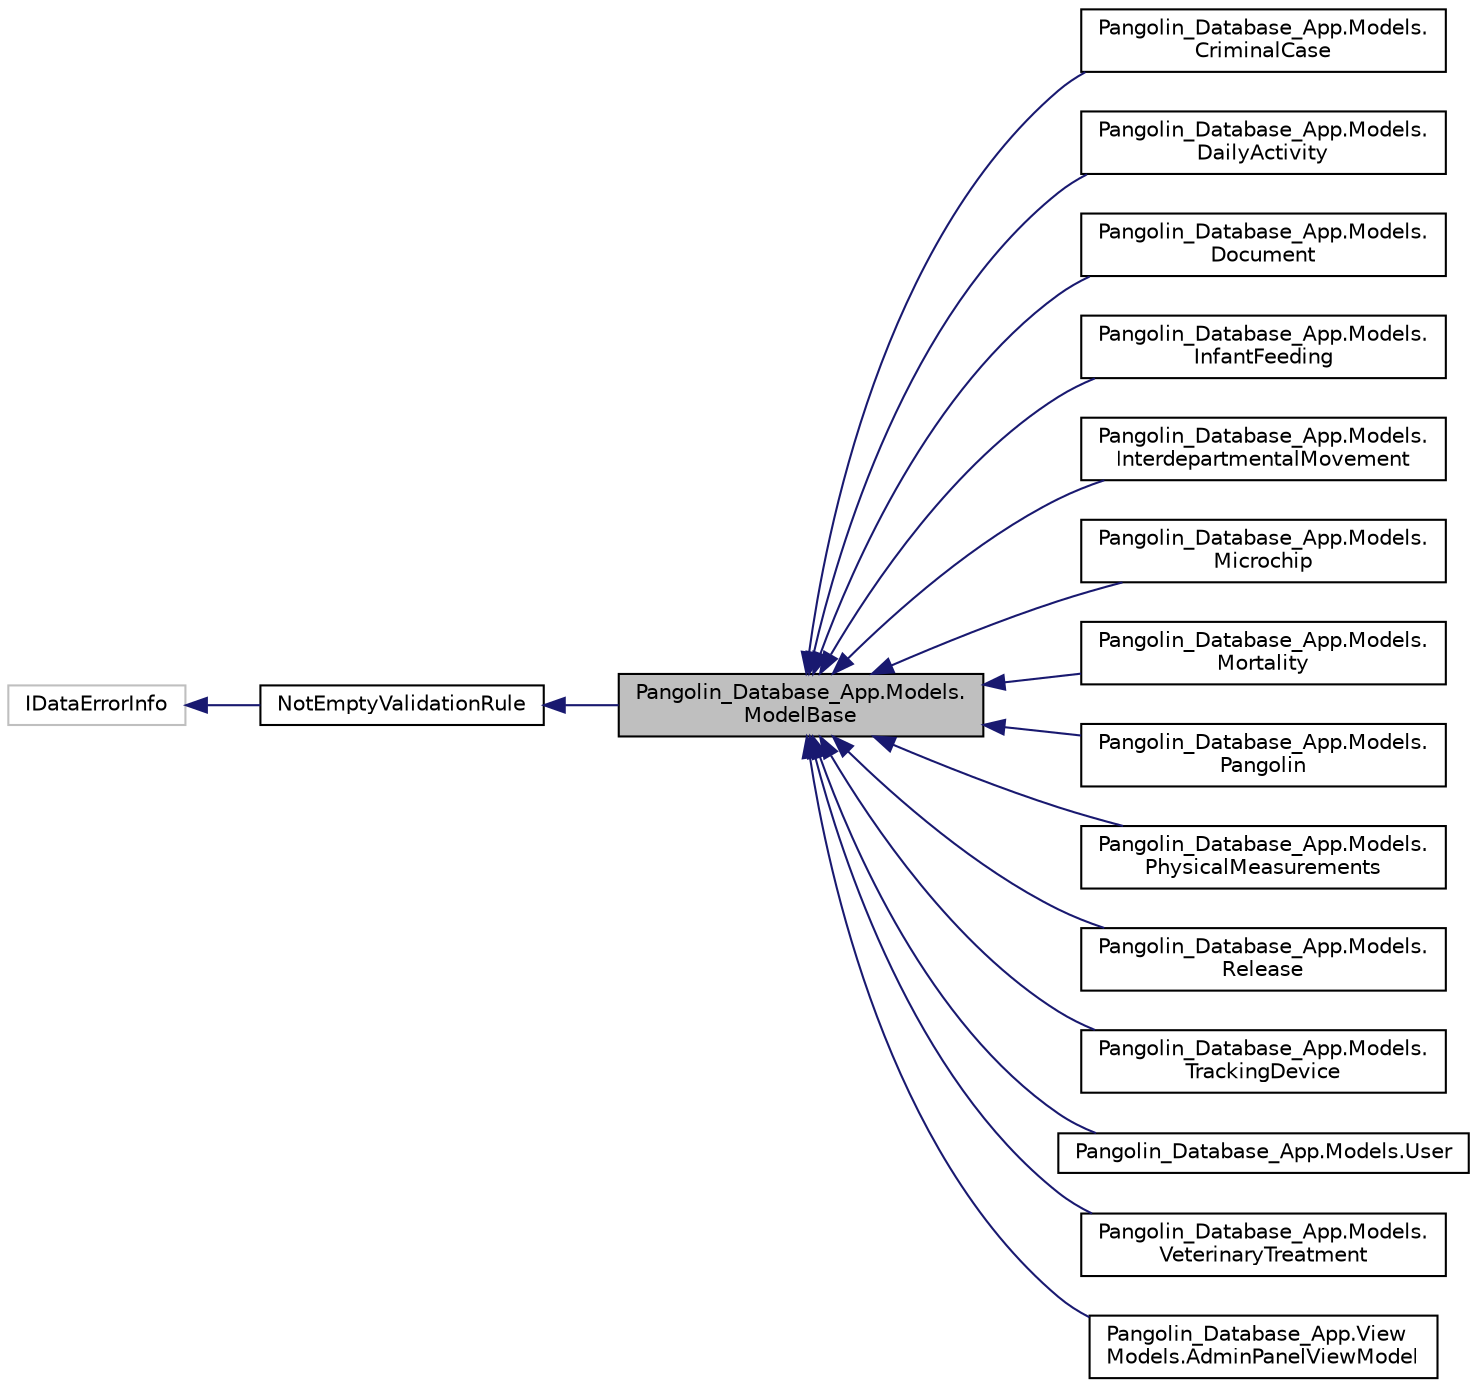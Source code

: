 digraph "Pangolin_Database_App.Models.ModelBase"
{
 // LATEX_PDF_SIZE
  edge [fontname="Helvetica",fontsize="10",labelfontname="Helvetica",labelfontsize="10"];
  node [fontname="Helvetica",fontsize="10",shape=record];
  rankdir="LR";
  Node1 [label="Pangolin_Database_App.Models.\lModelBase",height=0.2,width=0.4,color="black", fillcolor="grey75", style="filled", fontcolor="black",tooltip=" "];
  Node2 -> Node1 [dir="back",color="midnightblue",fontsize="10",style="solid"];
  Node2 [label="NotEmptyValidationRule",height=0.2,width=0.4,color="black", fillcolor="white", style="filled",URL="$class_pangolin___database___app_1_1_util_1_1_not_empty_validation_rule.html",tooltip=" "];
  Node3 -> Node2 [dir="back",color="midnightblue",fontsize="10",style="solid"];
  Node3 [label="IDataErrorInfo",height=0.2,width=0.4,color="grey75", fillcolor="white", style="filled",tooltip=" "];
  Node1 -> Node4 [dir="back",color="midnightblue",fontsize="10",style="solid"];
  Node4 [label="Pangolin_Database_App.Models.\lCriminalCase",height=0.2,width=0.4,color="black", fillcolor="white", style="filled",URL="$class_pangolin___database___app_1_1_models_1_1_criminal_case.html",tooltip=" "];
  Node1 -> Node5 [dir="back",color="midnightblue",fontsize="10",style="solid"];
  Node5 [label="Pangolin_Database_App.Models.\lDailyActivity",height=0.2,width=0.4,color="black", fillcolor="white", style="filled",URL="$class_pangolin___database___app_1_1_models_1_1_daily_activity.html",tooltip=" "];
  Node1 -> Node6 [dir="back",color="midnightblue",fontsize="10",style="solid"];
  Node6 [label="Pangolin_Database_App.Models.\lDocument",height=0.2,width=0.4,color="black", fillcolor="white", style="filled",URL="$class_pangolin___database___app_1_1_models_1_1_document.html",tooltip=" "];
  Node1 -> Node7 [dir="back",color="midnightblue",fontsize="10",style="solid"];
  Node7 [label="Pangolin_Database_App.Models.\lInfantFeeding",height=0.2,width=0.4,color="black", fillcolor="white", style="filled",URL="$class_pangolin___database___app_1_1_models_1_1_infant_feeding.html",tooltip=" "];
  Node1 -> Node8 [dir="back",color="midnightblue",fontsize="10",style="solid"];
  Node8 [label="Pangolin_Database_App.Models.\lInterdepartmentalMovement",height=0.2,width=0.4,color="black", fillcolor="white", style="filled",URL="$class_pangolin___database___app_1_1_models_1_1_interdepartmental_movement.html",tooltip=" "];
  Node1 -> Node9 [dir="back",color="midnightblue",fontsize="10",style="solid"];
  Node9 [label="Pangolin_Database_App.Models.\lMicrochip",height=0.2,width=0.4,color="black", fillcolor="white", style="filled",URL="$class_pangolin___database___app_1_1_models_1_1_microchip.html",tooltip=" "];
  Node1 -> Node10 [dir="back",color="midnightblue",fontsize="10",style="solid"];
  Node10 [label="Pangolin_Database_App.Models.\lMortality",height=0.2,width=0.4,color="black", fillcolor="white", style="filled",URL="$class_pangolin___database___app_1_1_models_1_1_mortality.html",tooltip=" "];
  Node1 -> Node11 [dir="back",color="midnightblue",fontsize="10",style="solid"];
  Node11 [label="Pangolin_Database_App.Models.\lPangolin",height=0.2,width=0.4,color="black", fillcolor="white", style="filled",URL="$class_pangolin___database___app_1_1_models_1_1_pangolin.html",tooltip=" "];
  Node1 -> Node12 [dir="back",color="midnightblue",fontsize="10",style="solid"];
  Node12 [label="Pangolin_Database_App.Models.\lPhysicalMeasurements",height=0.2,width=0.4,color="black", fillcolor="white", style="filled",URL="$class_pangolin___database___app_1_1_models_1_1_physical_measurements.html",tooltip=" "];
  Node1 -> Node13 [dir="back",color="midnightblue",fontsize="10",style="solid"];
  Node13 [label="Pangolin_Database_App.Models.\lRelease",height=0.2,width=0.4,color="black", fillcolor="white", style="filled",URL="$class_pangolin___database___app_1_1_models_1_1_release.html",tooltip=" "];
  Node1 -> Node14 [dir="back",color="midnightblue",fontsize="10",style="solid"];
  Node14 [label="Pangolin_Database_App.Models.\lTrackingDevice",height=0.2,width=0.4,color="black", fillcolor="white", style="filled",URL="$class_pangolin___database___app_1_1_models_1_1_tracking_device.html",tooltip=" "];
  Node1 -> Node15 [dir="back",color="midnightblue",fontsize="10",style="solid"];
  Node15 [label="Pangolin_Database_App.Models.User",height=0.2,width=0.4,color="black", fillcolor="white", style="filled",URL="$class_pangolin___database___app_1_1_models_1_1_user.html",tooltip=" "];
  Node1 -> Node16 [dir="back",color="midnightblue",fontsize="10",style="solid"];
  Node16 [label="Pangolin_Database_App.Models.\lVeterinaryTreatment",height=0.2,width=0.4,color="black", fillcolor="white", style="filled",URL="$class_pangolin___database___app_1_1_models_1_1_veterinary_treatment.html",tooltip=" "];
  Node1 -> Node17 [dir="back",color="midnightblue",fontsize="10",style="solid"];
  Node17 [label="Pangolin_Database_App.View\lModels.AdminPanelViewModel",height=0.2,width=0.4,color="black", fillcolor="white", style="filled",URL="$class_pangolin___database___app_1_1_view_models_1_1_admin_panel_view_model.html",tooltip=" "];
}
